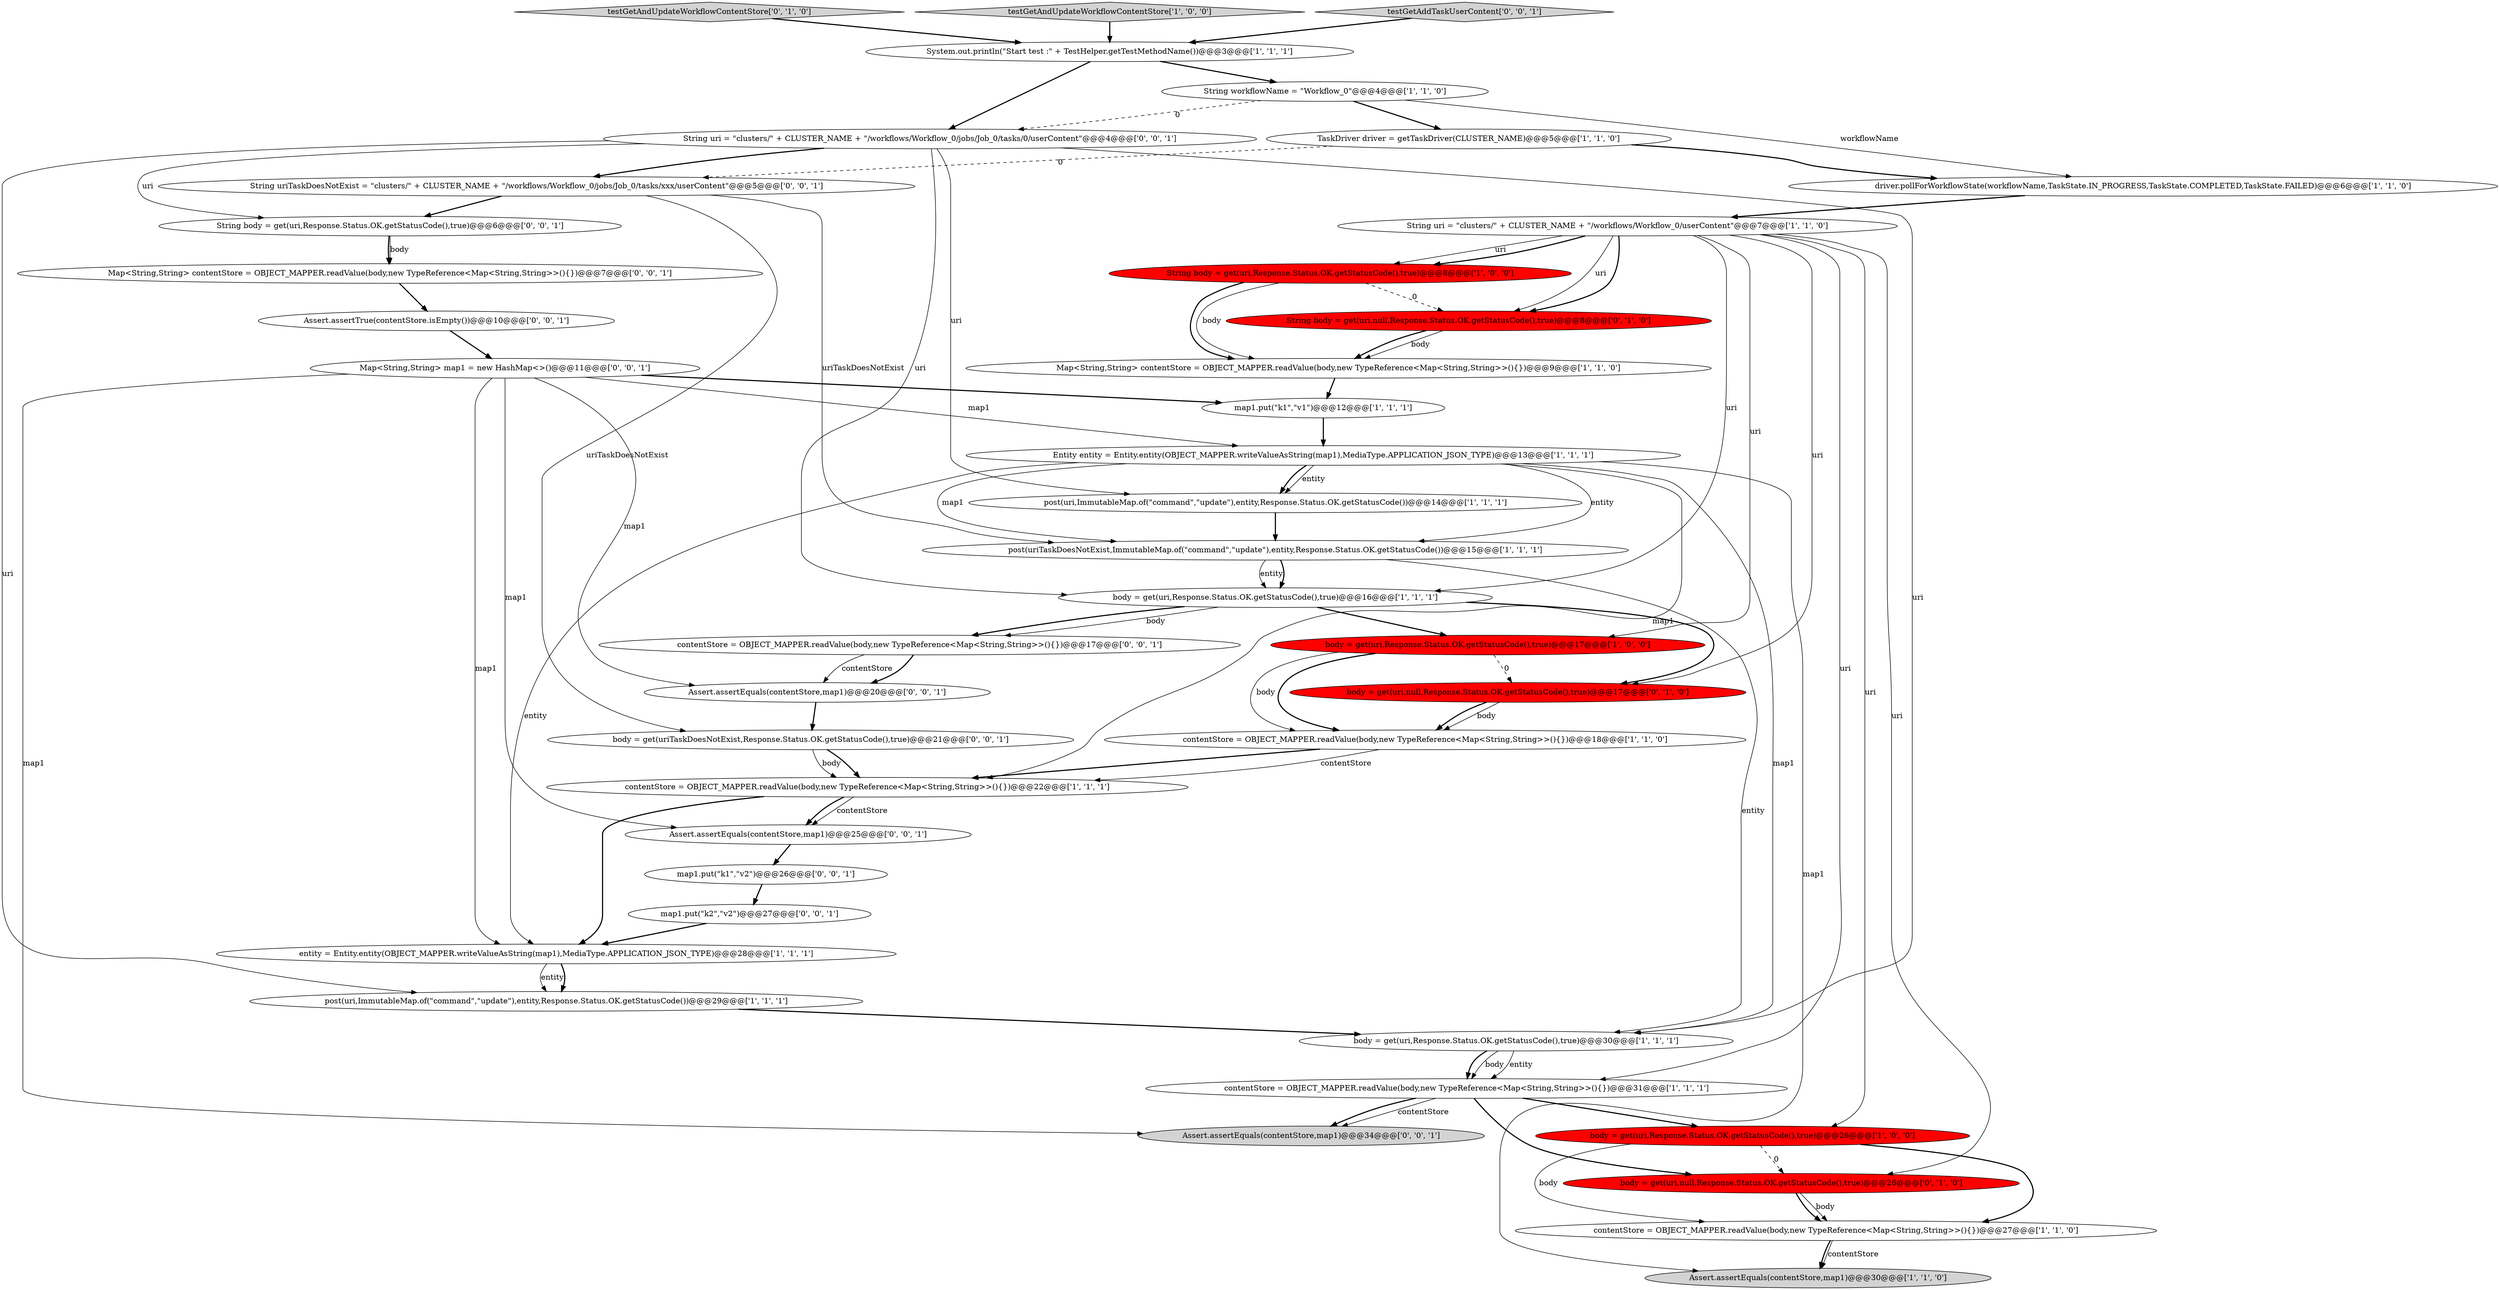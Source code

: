 digraph {
27 [style = filled, label = "contentStore = OBJECT_MAPPER.readValue(body,new TypeReference<Map<String,String>>(){})@@@17@@@['0', '0', '1']", fillcolor = white, shape = ellipse image = "AAA0AAABBB3BBB"];
24 [style = filled, label = "body = get(uri,null,Response.Status.OK.getStatusCode(),true)@@@26@@@['0', '1', '0']", fillcolor = red, shape = ellipse image = "AAA1AAABBB2BBB"];
33 [style = filled, label = "Map<String,String> map1 = new HashMap<>()@@@11@@@['0', '0', '1']", fillcolor = white, shape = ellipse image = "AAA0AAABBB3BBB"];
19 [style = filled, label = "System.out.println(\"Start test :\" + TestHelper.getTestMethodName())@@@3@@@['1', '1', '1']", fillcolor = white, shape = ellipse image = "AAA0AAABBB1BBB"];
2 [style = filled, label = "driver.pollForWorkflowState(workflowName,TaskState.IN_PROGRESS,TaskState.COMPLETED,TaskState.FAILED)@@@6@@@['1', '1', '0']", fillcolor = white, shape = ellipse image = "AAA0AAABBB1BBB"];
9 [style = filled, label = "Assert.assertEquals(contentStore,map1)@@@30@@@['1', '1', '0']", fillcolor = lightgray, shape = ellipse image = "AAA0AAABBB1BBB"];
15 [style = filled, label = "body = get(uri,Response.Status.OK.getStatusCode(),true)@@@30@@@['1', '1', '1']", fillcolor = white, shape = ellipse image = "AAA0AAABBB1BBB"];
21 [style = filled, label = "post(uri,ImmutableMap.of(\"command\",\"update\"),entity,Response.Status.OK.getStatusCode())@@@14@@@['1', '1', '1']", fillcolor = white, shape = ellipse image = "AAA0AAABBB1BBB"];
29 [style = filled, label = "Assert.assertTrue(contentStore.isEmpty())@@@10@@@['0', '0', '1']", fillcolor = white, shape = ellipse image = "AAA0AAABBB3BBB"];
8 [style = filled, label = "String workflowName = \"Workflow_0\"@@@4@@@['1', '1', '0']", fillcolor = white, shape = ellipse image = "AAA0AAABBB1BBB"];
38 [style = filled, label = "String body = get(uri,Response.Status.OK.getStatusCode(),true)@@@6@@@['0', '0', '1']", fillcolor = white, shape = ellipse image = "AAA0AAABBB3BBB"];
16 [style = filled, label = "String uri = \"clusters/\" + CLUSTER_NAME + \"/workflows/Workflow_0/userContent\"@@@7@@@['1', '1', '0']", fillcolor = white, shape = ellipse image = "AAA0AAABBB1BBB"];
20 [style = filled, label = "post(uri,ImmutableMap.of(\"command\",\"update\"),entity,Response.Status.OK.getStatusCode())@@@29@@@['1', '1', '1']", fillcolor = white, shape = ellipse image = "AAA0AAABBB1BBB"];
26 [style = filled, label = "testGetAndUpdateWorkflowContentStore['0', '1', '0']", fillcolor = lightgray, shape = diamond image = "AAA0AAABBB2BBB"];
7 [style = filled, label = "body = get(uri,Response.Status.OK.getStatusCode(),true)@@@16@@@['1', '1', '1']", fillcolor = white, shape = ellipse image = "AAA0AAABBB1BBB"];
36 [style = filled, label = "map1.put(\"k1\",\"v2\")@@@26@@@['0', '0', '1']", fillcolor = white, shape = ellipse image = "AAA0AAABBB3BBB"];
34 [style = filled, label = "String uri = \"clusters/\" + CLUSTER_NAME + \"/workflows/Workflow_0/jobs/Job_0/tasks/0/userContent\"@@@4@@@['0', '0', '1']", fillcolor = white, shape = ellipse image = "AAA0AAABBB3BBB"];
0 [style = filled, label = "TaskDriver driver = getTaskDriver(CLUSTER_NAME)@@@5@@@['1', '1', '0']", fillcolor = white, shape = ellipse image = "AAA0AAABBB1BBB"];
12 [style = filled, label = "String body = get(uri,Response.Status.OK.getStatusCode(),true)@@@8@@@['1', '0', '0']", fillcolor = red, shape = ellipse image = "AAA1AAABBB1BBB"];
13 [style = filled, label = "Entity entity = Entity.entity(OBJECT_MAPPER.writeValueAsString(map1),MediaType.APPLICATION_JSON_TYPE)@@@13@@@['1', '1', '1']", fillcolor = white, shape = ellipse image = "AAA0AAABBB1BBB"];
23 [style = filled, label = "String body = get(uri,null,Response.Status.OK.getStatusCode(),true)@@@8@@@['0', '1', '0']", fillcolor = red, shape = ellipse image = "AAA1AAABBB2BBB"];
18 [style = filled, label = "contentStore = OBJECT_MAPPER.readValue(body,new TypeReference<Map<String,String>>(){})@@@18@@@['1', '1', '0']", fillcolor = white, shape = ellipse image = "AAA0AAABBB1BBB"];
22 [style = filled, label = "contentStore = OBJECT_MAPPER.readValue(body,new TypeReference<Map<String,String>>(){})@@@27@@@['1', '1', '0']", fillcolor = white, shape = ellipse image = "AAA0AAABBB1BBB"];
14 [style = filled, label = "testGetAndUpdateWorkflowContentStore['1', '0', '0']", fillcolor = lightgray, shape = diamond image = "AAA0AAABBB1BBB"];
6 [style = filled, label = "map1.put(\"k1\",\"v1\")@@@12@@@['1', '1', '1']", fillcolor = white, shape = ellipse image = "AAA0AAABBB1BBB"];
31 [style = filled, label = "testGetAddTaskUserContent['0', '0', '1']", fillcolor = lightgray, shape = diamond image = "AAA0AAABBB3BBB"];
35 [style = filled, label = "map1.put(\"k2\",\"v2\")@@@27@@@['0', '0', '1']", fillcolor = white, shape = ellipse image = "AAA0AAABBB3BBB"];
3 [style = filled, label = "entity = Entity.entity(OBJECT_MAPPER.writeValueAsString(map1),MediaType.APPLICATION_JSON_TYPE)@@@28@@@['1', '1', '1']", fillcolor = white, shape = ellipse image = "AAA0AAABBB1BBB"];
39 [style = filled, label = "Assert.assertEquals(contentStore,map1)@@@20@@@['0', '0', '1']", fillcolor = white, shape = ellipse image = "AAA0AAABBB3BBB"];
1 [style = filled, label = "Map<String,String> contentStore = OBJECT_MAPPER.readValue(body,new TypeReference<Map<String,String>>(){})@@@9@@@['1', '1', '0']", fillcolor = white, shape = ellipse image = "AAA0AAABBB1BBB"];
25 [style = filled, label = "body = get(uri,null,Response.Status.OK.getStatusCode(),true)@@@17@@@['0', '1', '0']", fillcolor = red, shape = ellipse image = "AAA1AAABBB2BBB"];
28 [style = filled, label = "Assert.assertEquals(contentStore,map1)@@@25@@@['0', '0', '1']", fillcolor = white, shape = ellipse image = "AAA0AAABBB3BBB"];
37 [style = filled, label = "Map<String,String> contentStore = OBJECT_MAPPER.readValue(body,new TypeReference<Map<String,String>>(){})@@@7@@@['0', '0', '1']", fillcolor = white, shape = ellipse image = "AAA0AAABBB3BBB"];
4 [style = filled, label = "body = get(uri,Response.Status.OK.getStatusCode(),true)@@@17@@@['1', '0', '0']", fillcolor = red, shape = ellipse image = "AAA1AAABBB1BBB"];
5 [style = filled, label = "contentStore = OBJECT_MAPPER.readValue(body,new TypeReference<Map<String,String>>(){})@@@22@@@['1', '1', '1']", fillcolor = white, shape = ellipse image = "AAA0AAABBB1BBB"];
10 [style = filled, label = "body = get(uri,Response.Status.OK.getStatusCode(),true)@@@26@@@['1', '0', '0']", fillcolor = red, shape = ellipse image = "AAA1AAABBB1BBB"];
32 [style = filled, label = "body = get(uriTaskDoesNotExist,Response.Status.OK.getStatusCode(),true)@@@21@@@['0', '0', '1']", fillcolor = white, shape = ellipse image = "AAA0AAABBB3BBB"];
40 [style = filled, label = "String uriTaskDoesNotExist = \"clusters/\" + CLUSTER_NAME + \"/workflows/Workflow_0/jobs/Job_0/tasks/xxx/userContent\"@@@5@@@['0', '0', '1']", fillcolor = white, shape = ellipse image = "AAA0AAABBB3BBB"];
30 [style = filled, label = "Assert.assertEquals(contentStore,map1)@@@34@@@['0', '0', '1']", fillcolor = lightgray, shape = ellipse image = "AAA0AAABBB3BBB"];
17 [style = filled, label = "post(uriTaskDoesNotExist,ImmutableMap.of(\"command\",\"update\"),entity,Response.Status.OK.getStatusCode())@@@15@@@['1', '1', '1']", fillcolor = white, shape = ellipse image = "AAA0AAABBB1BBB"];
11 [style = filled, label = "contentStore = OBJECT_MAPPER.readValue(body,new TypeReference<Map<String,String>>(){})@@@31@@@['1', '1', '1']", fillcolor = white, shape = ellipse image = "AAA0AAABBB1BBB"];
5->3 [style = bold, label=""];
33->28 [style = solid, label="map1"];
32->5 [style = solid, label="body"];
16->12 [style = solid, label="uri"];
17->7 [style = solid, label="entity"];
11->30 [style = solid, label="contentStore"];
13->9 [style = solid, label="map1"];
40->38 [style = bold, label=""];
5->28 [style = bold, label=""];
24->22 [style = solid, label="body"];
16->4 [style = solid, label="uri"];
8->0 [style = bold, label=""];
4->25 [style = dashed, label="0"];
15->11 [style = bold, label=""];
16->23 [style = solid, label="uri"];
12->1 [style = solid, label="body"];
16->11 [style = solid, label="uri"];
40->17 [style = solid, label="uriTaskDoesNotExist"];
38->37 [style = solid, label="body"];
20->15 [style = bold, label=""];
10->24 [style = dashed, label="0"];
22->9 [style = solid, label="contentStore"];
25->18 [style = solid, label="body"];
2->16 [style = bold, label=""];
33->30 [style = solid, label="map1"];
17->15 [style = solid, label="entity"];
19->34 [style = bold, label=""];
28->36 [style = bold, label=""];
34->15 [style = solid, label="uri"];
22->9 [style = bold, label=""];
37->29 [style = bold, label=""];
8->34 [style = dashed, label="0"];
4->18 [style = bold, label=""];
12->1 [style = bold, label=""];
23->1 [style = solid, label="body"];
16->10 [style = solid, label="uri"];
38->37 [style = bold, label=""];
15->11 [style = solid, label="body"];
18->5 [style = solid, label="contentStore"];
13->3 [style = solid, label="entity"];
34->7 [style = solid, label="uri"];
33->13 [style = solid, label="map1"];
36->35 [style = bold, label=""];
11->30 [style = bold, label=""];
40->32 [style = solid, label="uriTaskDoesNotExist"];
12->23 [style = dashed, label="0"];
34->40 [style = bold, label=""];
35->3 [style = bold, label=""];
25->18 [style = bold, label=""];
14->19 [style = bold, label=""];
7->4 [style = bold, label=""];
16->23 [style = bold, label=""];
34->38 [style = solid, label="uri"];
26->19 [style = bold, label=""];
11->24 [style = bold, label=""];
34->21 [style = solid, label="uri"];
27->39 [style = bold, label=""];
1->6 [style = bold, label=""];
11->10 [style = bold, label=""];
6->13 [style = bold, label=""];
39->32 [style = bold, label=""];
13->15 [style = solid, label="map1"];
13->17 [style = solid, label="entity"];
31->19 [style = bold, label=""];
33->39 [style = solid, label="map1"];
16->24 [style = solid, label="uri"];
10->22 [style = bold, label=""];
16->7 [style = solid, label="uri"];
32->5 [style = bold, label=""];
33->6 [style = bold, label=""];
0->2 [style = bold, label=""];
15->11 [style = solid, label="entity"];
13->21 [style = solid, label="entity"];
3->20 [style = solid, label="entity"];
24->22 [style = bold, label=""];
19->8 [style = bold, label=""];
7->27 [style = solid, label="body"];
17->7 [style = bold, label=""];
10->22 [style = solid, label="body"];
13->17 [style = solid, label="map1"];
3->20 [style = bold, label=""];
29->33 [style = bold, label=""];
34->20 [style = solid, label="uri"];
16->25 [style = solid, label="uri"];
18->5 [style = bold, label=""];
33->3 [style = solid, label="map1"];
7->27 [style = bold, label=""];
23->1 [style = bold, label=""];
7->25 [style = bold, label=""];
13->5 [style = solid, label="map1"];
27->39 [style = solid, label="contentStore"];
8->2 [style = solid, label="workflowName"];
13->21 [style = bold, label=""];
0->40 [style = dashed, label="0"];
4->18 [style = solid, label="body"];
16->12 [style = bold, label=""];
21->17 [style = bold, label=""];
5->28 [style = solid, label="contentStore"];
}
